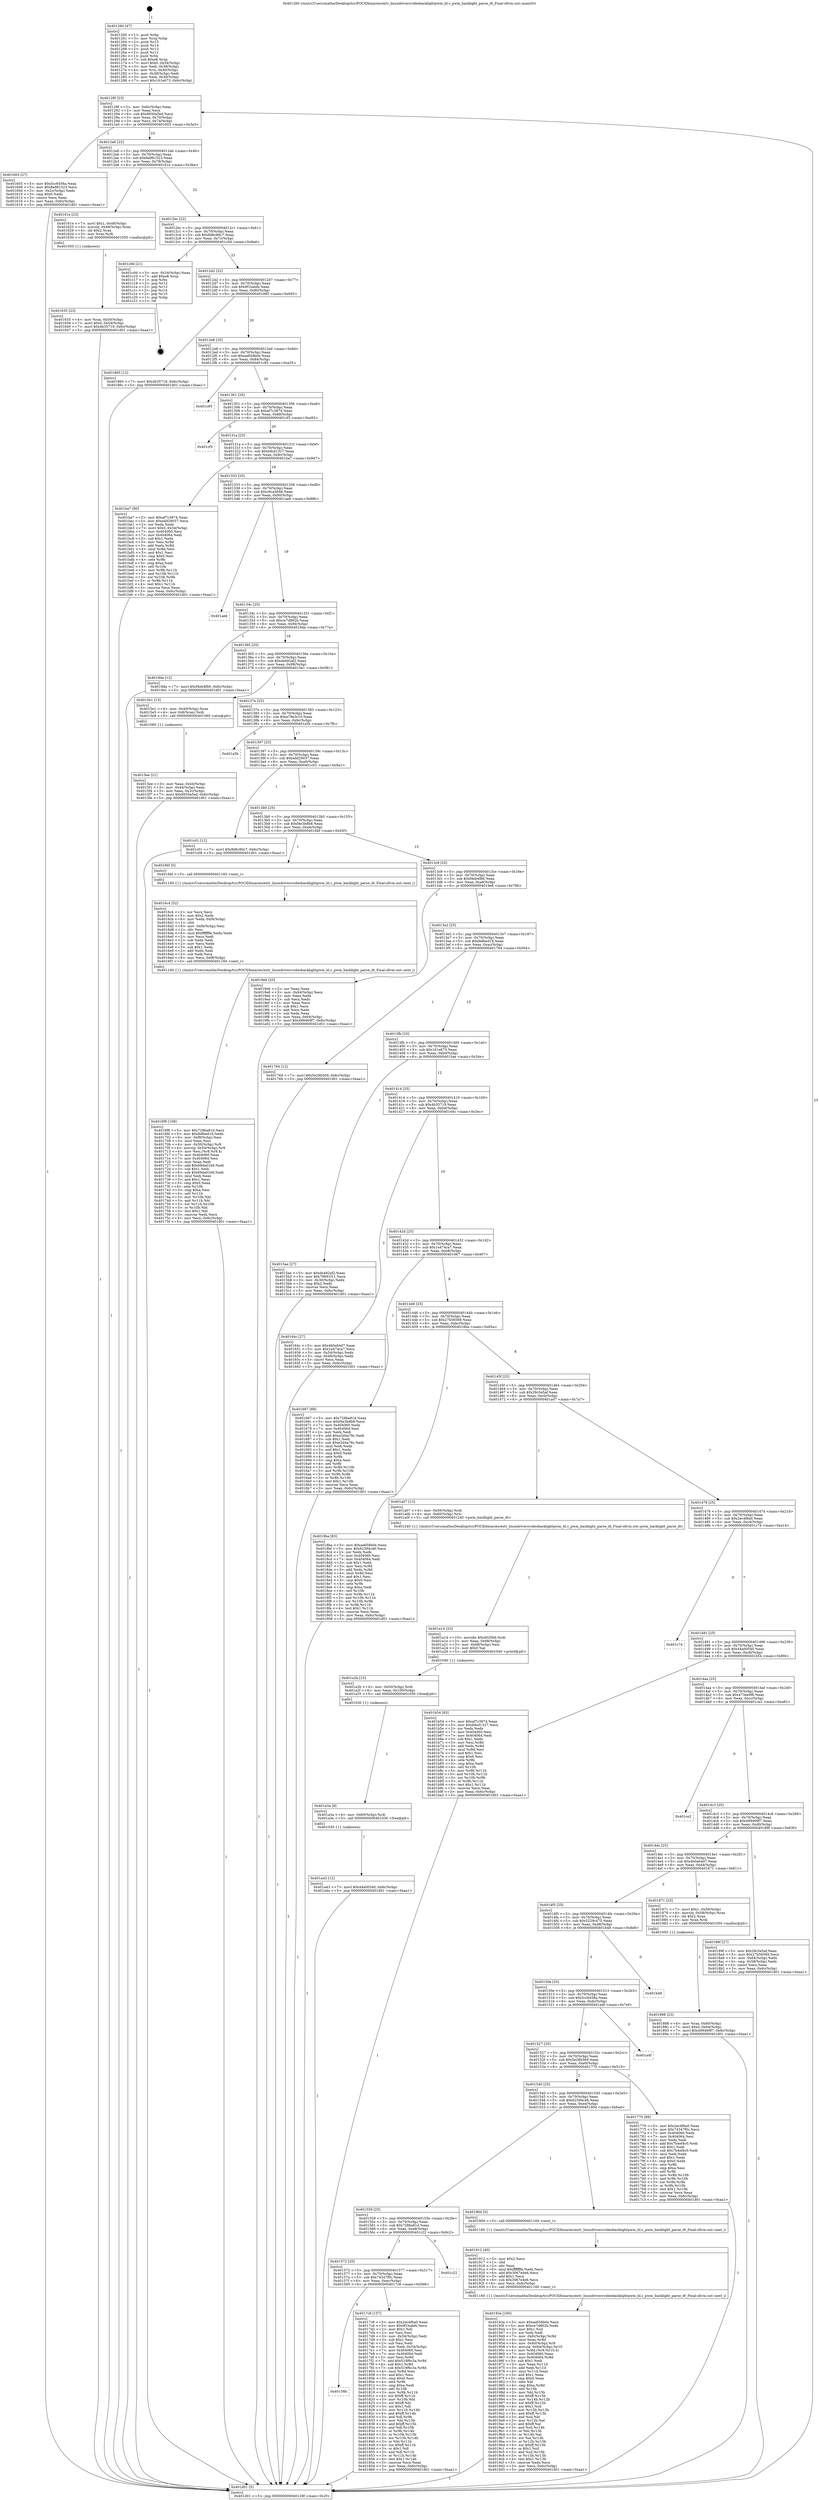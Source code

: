 digraph "0x401260" {
  label = "0x401260 (/mnt/c/Users/mathe/Desktop/tcc/POCII/binaries/extr_linuxdriversvideobacklightpwm_bl.c_pwm_backlight_parse_dt_Final-ollvm.out::main(0))"
  labelloc = "t"
  node[shape=record]

  Entry [label="",width=0.3,height=0.3,shape=circle,fillcolor=black,style=filled]
  "0x40128f" [label="{
     0x40128f [23]\l
     | [instrs]\l
     &nbsp;&nbsp;0x40128f \<+3\>: mov -0x6c(%rbp),%eax\l
     &nbsp;&nbsp;0x401292 \<+2\>: mov %eax,%ecx\l
     &nbsp;&nbsp;0x401294 \<+6\>: sub $0x8930a5ed,%ecx\l
     &nbsp;&nbsp;0x40129a \<+3\>: mov %eax,-0x70(%rbp)\l
     &nbsp;&nbsp;0x40129d \<+3\>: mov %ecx,-0x74(%rbp)\l
     &nbsp;&nbsp;0x4012a0 \<+6\>: je 0000000000401603 \<main+0x3a3\>\l
  }"]
  "0x401603" [label="{
     0x401603 [27]\l
     | [instrs]\l
     &nbsp;&nbsp;0x401603 \<+5\>: mov $0x5cc6456a,%eax\l
     &nbsp;&nbsp;0x401608 \<+5\>: mov $0x8a981523,%ecx\l
     &nbsp;&nbsp;0x40160d \<+3\>: mov -0x2c(%rbp),%edx\l
     &nbsp;&nbsp;0x401610 \<+3\>: cmp $0x0,%edx\l
     &nbsp;&nbsp;0x401613 \<+3\>: cmove %ecx,%eax\l
     &nbsp;&nbsp;0x401616 \<+3\>: mov %eax,-0x6c(%rbp)\l
     &nbsp;&nbsp;0x401619 \<+5\>: jmp 0000000000401d01 \<main+0xaa1\>\l
  }"]
  "0x4012a6" [label="{
     0x4012a6 [22]\l
     | [instrs]\l
     &nbsp;&nbsp;0x4012a6 \<+5\>: jmp 00000000004012ab \<main+0x4b\>\l
     &nbsp;&nbsp;0x4012ab \<+3\>: mov -0x70(%rbp),%eax\l
     &nbsp;&nbsp;0x4012ae \<+5\>: sub $0x8a981523,%eax\l
     &nbsp;&nbsp;0x4012b3 \<+3\>: mov %eax,-0x78(%rbp)\l
     &nbsp;&nbsp;0x4012b6 \<+6\>: je 000000000040161e \<main+0x3be\>\l
  }"]
  Exit [label="",width=0.3,height=0.3,shape=circle,fillcolor=black,style=filled,peripheries=2]
  "0x40161e" [label="{
     0x40161e [23]\l
     | [instrs]\l
     &nbsp;&nbsp;0x40161e \<+7\>: movl $0x1,-0x48(%rbp)\l
     &nbsp;&nbsp;0x401625 \<+4\>: movslq -0x48(%rbp),%rax\l
     &nbsp;&nbsp;0x401629 \<+4\>: shl $0x2,%rax\l
     &nbsp;&nbsp;0x40162d \<+3\>: mov %rax,%rdi\l
     &nbsp;&nbsp;0x401630 \<+5\>: call 0000000000401050 \<malloc@plt\>\l
     | [calls]\l
     &nbsp;&nbsp;0x401050 \{1\} (unknown)\l
  }"]
  "0x4012bc" [label="{
     0x4012bc [22]\l
     | [instrs]\l
     &nbsp;&nbsp;0x4012bc \<+5\>: jmp 00000000004012c1 \<main+0x61\>\l
     &nbsp;&nbsp;0x4012c1 \<+3\>: mov -0x70(%rbp),%eax\l
     &nbsp;&nbsp;0x4012c4 \<+5\>: sub $0x8d6c80c7,%eax\l
     &nbsp;&nbsp;0x4012c9 \<+3\>: mov %eax,-0x7c(%rbp)\l
     &nbsp;&nbsp;0x4012cc \<+6\>: je 0000000000401c0d \<main+0x9ad\>\l
  }"]
  "0x401a43" [label="{
     0x401a43 [12]\l
     | [instrs]\l
     &nbsp;&nbsp;0x401a43 \<+7\>: movl $0x44a00540,-0x6c(%rbp)\l
     &nbsp;&nbsp;0x401a4a \<+5\>: jmp 0000000000401d01 \<main+0xaa1\>\l
  }"]
  "0x401c0d" [label="{
     0x401c0d [21]\l
     | [instrs]\l
     &nbsp;&nbsp;0x401c0d \<+3\>: mov -0x34(%rbp),%eax\l
     &nbsp;&nbsp;0x401c10 \<+7\>: add $0xe8,%rsp\l
     &nbsp;&nbsp;0x401c17 \<+1\>: pop %rbx\l
     &nbsp;&nbsp;0x401c18 \<+2\>: pop %r12\l
     &nbsp;&nbsp;0x401c1a \<+2\>: pop %r13\l
     &nbsp;&nbsp;0x401c1c \<+2\>: pop %r14\l
     &nbsp;&nbsp;0x401c1e \<+2\>: pop %r15\l
     &nbsp;&nbsp;0x401c20 \<+1\>: pop %rbp\l
     &nbsp;&nbsp;0x401c21 \<+1\>: ret\l
  }"]
  "0x4012d2" [label="{
     0x4012d2 [22]\l
     | [instrs]\l
     &nbsp;&nbsp;0x4012d2 \<+5\>: jmp 00000000004012d7 \<main+0x77\>\l
     &nbsp;&nbsp;0x4012d7 \<+3\>: mov -0x70(%rbp),%eax\l
     &nbsp;&nbsp;0x4012da \<+5\>: sub $0x9f1babfe,%eax\l
     &nbsp;&nbsp;0x4012df \<+3\>: mov %eax,-0x80(%rbp)\l
     &nbsp;&nbsp;0x4012e2 \<+6\>: je 0000000000401865 \<main+0x605\>\l
  }"]
  "0x401a3a" [label="{
     0x401a3a [9]\l
     | [instrs]\l
     &nbsp;&nbsp;0x401a3a \<+4\>: mov -0x60(%rbp),%rdi\l
     &nbsp;&nbsp;0x401a3e \<+5\>: call 0000000000401030 \<free@plt\>\l
     | [calls]\l
     &nbsp;&nbsp;0x401030 \{1\} (unknown)\l
  }"]
  "0x401865" [label="{
     0x401865 [12]\l
     | [instrs]\l
     &nbsp;&nbsp;0x401865 \<+7\>: movl $0x4b35719,-0x6c(%rbp)\l
     &nbsp;&nbsp;0x40186c \<+5\>: jmp 0000000000401d01 \<main+0xaa1\>\l
  }"]
  "0x4012e8" [label="{
     0x4012e8 [25]\l
     | [instrs]\l
     &nbsp;&nbsp;0x4012e8 \<+5\>: jmp 00000000004012ed \<main+0x8d\>\l
     &nbsp;&nbsp;0x4012ed \<+3\>: mov -0x70(%rbp),%eax\l
     &nbsp;&nbsp;0x4012f0 \<+5\>: sub $0xae658b0e,%eax\l
     &nbsp;&nbsp;0x4012f5 \<+6\>: mov %eax,-0x84(%rbp)\l
     &nbsp;&nbsp;0x4012fb \<+6\>: je 0000000000401c95 \<main+0xa35\>\l
  }"]
  "0x401a2b" [label="{
     0x401a2b [15]\l
     | [instrs]\l
     &nbsp;&nbsp;0x401a2b \<+4\>: mov -0x50(%rbp),%rdi\l
     &nbsp;&nbsp;0x401a2f \<+6\>: mov %eax,-0x100(%rbp)\l
     &nbsp;&nbsp;0x401a35 \<+5\>: call 0000000000401030 \<free@plt\>\l
     | [calls]\l
     &nbsp;&nbsp;0x401030 \{1\} (unknown)\l
  }"]
  "0x401c95" [label="{
     0x401c95\l
  }", style=dashed]
  "0x401301" [label="{
     0x401301 [25]\l
     | [instrs]\l
     &nbsp;&nbsp;0x401301 \<+5\>: jmp 0000000000401306 \<main+0xa6\>\l
     &nbsp;&nbsp;0x401306 \<+3\>: mov -0x70(%rbp),%eax\l
     &nbsp;&nbsp;0x401309 \<+5\>: sub $0xaf7c3874,%eax\l
     &nbsp;&nbsp;0x40130e \<+6\>: mov %eax,-0x88(%rbp)\l
     &nbsp;&nbsp;0x401314 \<+6\>: je 0000000000401cf3 \<main+0xa93\>\l
  }"]
  "0x401a14" [label="{
     0x401a14 [23]\l
     | [instrs]\l
     &nbsp;&nbsp;0x401a14 \<+10\>: movabs $0x4020b6,%rdi\l
     &nbsp;&nbsp;0x401a1e \<+3\>: mov %eax,-0x68(%rbp)\l
     &nbsp;&nbsp;0x401a21 \<+3\>: mov -0x68(%rbp),%esi\l
     &nbsp;&nbsp;0x401a24 \<+2\>: mov $0x0,%al\l
     &nbsp;&nbsp;0x401a26 \<+5\>: call 0000000000401040 \<printf@plt\>\l
     | [calls]\l
     &nbsp;&nbsp;0x401040 \{1\} (unknown)\l
  }"]
  "0x401cf3" [label="{
     0x401cf3\l
  }", style=dashed]
  "0x40131a" [label="{
     0x40131a [25]\l
     | [instrs]\l
     &nbsp;&nbsp;0x40131a \<+5\>: jmp 000000000040131f \<main+0xbf\>\l
     &nbsp;&nbsp;0x40131f \<+3\>: mov -0x70(%rbp),%eax\l
     &nbsp;&nbsp;0x401322 \<+5\>: sub $0xb9cd1327,%eax\l
     &nbsp;&nbsp;0x401327 \<+6\>: mov %eax,-0x8c(%rbp)\l
     &nbsp;&nbsp;0x40132d \<+6\>: je 0000000000401ba7 \<main+0x947\>\l
  }"]
  "0x40193a" [label="{
     0x40193a [160]\l
     | [instrs]\l
     &nbsp;&nbsp;0x40193a \<+5\>: mov $0xae658b0e,%ecx\l
     &nbsp;&nbsp;0x40193f \<+5\>: mov $0xce7d862b,%edx\l
     &nbsp;&nbsp;0x401944 \<+3\>: mov $0x1,%sil\l
     &nbsp;&nbsp;0x401947 \<+2\>: xor %edi,%edi\l
     &nbsp;&nbsp;0x401949 \<+7\>: mov -0xfc(%rbp),%r8d\l
     &nbsp;&nbsp;0x401950 \<+4\>: imul %eax,%r8d\l
     &nbsp;&nbsp;0x401954 \<+4\>: mov -0x60(%rbp),%r9\l
     &nbsp;&nbsp;0x401958 \<+4\>: movslq -0x64(%rbp),%r10\l
     &nbsp;&nbsp;0x40195c \<+4\>: mov %r8d,(%r9,%r10,4)\l
     &nbsp;&nbsp;0x401960 \<+7\>: mov 0x404060,%eax\l
     &nbsp;&nbsp;0x401967 \<+8\>: mov 0x404064,%r8d\l
     &nbsp;&nbsp;0x40196f \<+3\>: sub $0x1,%edi\l
     &nbsp;&nbsp;0x401972 \<+3\>: mov %eax,%r11d\l
     &nbsp;&nbsp;0x401975 \<+3\>: add %edi,%r11d\l
     &nbsp;&nbsp;0x401978 \<+4\>: imul %r11d,%eax\l
     &nbsp;&nbsp;0x40197c \<+3\>: and $0x1,%eax\l
     &nbsp;&nbsp;0x40197f \<+3\>: cmp $0x0,%eax\l
     &nbsp;&nbsp;0x401982 \<+3\>: sete %bl\l
     &nbsp;&nbsp;0x401985 \<+4\>: cmp $0xa,%r8d\l
     &nbsp;&nbsp;0x401989 \<+4\>: setl %r14b\l
     &nbsp;&nbsp;0x40198d \<+3\>: mov %bl,%r15b\l
     &nbsp;&nbsp;0x401990 \<+4\>: xor $0xff,%r15b\l
     &nbsp;&nbsp;0x401994 \<+3\>: mov %r14b,%r12b\l
     &nbsp;&nbsp;0x401997 \<+4\>: xor $0xff,%r12b\l
     &nbsp;&nbsp;0x40199b \<+4\>: xor $0x1,%sil\l
     &nbsp;&nbsp;0x40199f \<+3\>: mov %r15b,%r13b\l
     &nbsp;&nbsp;0x4019a2 \<+4\>: and $0xff,%r13b\l
     &nbsp;&nbsp;0x4019a6 \<+3\>: and %sil,%bl\l
     &nbsp;&nbsp;0x4019a9 \<+3\>: mov %r12b,%al\l
     &nbsp;&nbsp;0x4019ac \<+2\>: and $0xff,%al\l
     &nbsp;&nbsp;0x4019ae \<+3\>: and %sil,%r14b\l
     &nbsp;&nbsp;0x4019b1 \<+3\>: or %bl,%r13b\l
     &nbsp;&nbsp;0x4019b4 \<+3\>: or %r14b,%al\l
     &nbsp;&nbsp;0x4019b7 \<+3\>: xor %al,%r13b\l
     &nbsp;&nbsp;0x4019ba \<+3\>: or %r12b,%r15b\l
     &nbsp;&nbsp;0x4019bd \<+4\>: xor $0xff,%r15b\l
     &nbsp;&nbsp;0x4019c1 \<+4\>: or $0x1,%sil\l
     &nbsp;&nbsp;0x4019c5 \<+3\>: and %sil,%r15b\l
     &nbsp;&nbsp;0x4019c8 \<+3\>: or %r15b,%r13b\l
     &nbsp;&nbsp;0x4019cb \<+4\>: test $0x1,%r13b\l
     &nbsp;&nbsp;0x4019cf \<+3\>: cmovne %edx,%ecx\l
     &nbsp;&nbsp;0x4019d2 \<+3\>: mov %ecx,-0x6c(%rbp)\l
     &nbsp;&nbsp;0x4019d5 \<+5\>: jmp 0000000000401d01 \<main+0xaa1\>\l
  }"]
  "0x401ba7" [label="{
     0x401ba7 [90]\l
     | [instrs]\l
     &nbsp;&nbsp;0x401ba7 \<+5\>: mov $0xaf7c3874,%eax\l
     &nbsp;&nbsp;0x401bac \<+5\>: mov $0xedd29037,%ecx\l
     &nbsp;&nbsp;0x401bb1 \<+2\>: xor %edx,%edx\l
     &nbsp;&nbsp;0x401bb3 \<+7\>: movl $0x0,-0x34(%rbp)\l
     &nbsp;&nbsp;0x401bba \<+7\>: mov 0x404060,%esi\l
     &nbsp;&nbsp;0x401bc1 \<+7\>: mov 0x404064,%edi\l
     &nbsp;&nbsp;0x401bc8 \<+3\>: sub $0x1,%edx\l
     &nbsp;&nbsp;0x401bcb \<+3\>: mov %esi,%r8d\l
     &nbsp;&nbsp;0x401bce \<+3\>: add %edx,%r8d\l
     &nbsp;&nbsp;0x401bd1 \<+4\>: imul %r8d,%esi\l
     &nbsp;&nbsp;0x401bd5 \<+3\>: and $0x1,%esi\l
     &nbsp;&nbsp;0x401bd8 \<+3\>: cmp $0x0,%esi\l
     &nbsp;&nbsp;0x401bdb \<+4\>: sete %r9b\l
     &nbsp;&nbsp;0x401bdf \<+3\>: cmp $0xa,%edi\l
     &nbsp;&nbsp;0x401be2 \<+4\>: setl %r10b\l
     &nbsp;&nbsp;0x401be6 \<+3\>: mov %r9b,%r11b\l
     &nbsp;&nbsp;0x401be9 \<+3\>: and %r10b,%r11b\l
     &nbsp;&nbsp;0x401bec \<+3\>: xor %r10b,%r9b\l
     &nbsp;&nbsp;0x401bef \<+3\>: or %r9b,%r11b\l
     &nbsp;&nbsp;0x401bf2 \<+4\>: test $0x1,%r11b\l
     &nbsp;&nbsp;0x401bf6 \<+3\>: cmovne %ecx,%eax\l
     &nbsp;&nbsp;0x401bf9 \<+3\>: mov %eax,-0x6c(%rbp)\l
     &nbsp;&nbsp;0x401bfc \<+5\>: jmp 0000000000401d01 \<main+0xaa1\>\l
  }"]
  "0x401333" [label="{
     0x401333 [25]\l
     | [instrs]\l
     &nbsp;&nbsp;0x401333 \<+5\>: jmp 0000000000401338 \<main+0xd8\>\l
     &nbsp;&nbsp;0x401338 \<+3\>: mov -0x70(%rbp),%eax\l
     &nbsp;&nbsp;0x40133b \<+5\>: sub $0xc6ca5646,%eax\l
     &nbsp;&nbsp;0x401340 \<+6\>: mov %eax,-0x90(%rbp)\l
     &nbsp;&nbsp;0x401346 \<+6\>: je 0000000000401aeb \<main+0x88b\>\l
  }"]
  "0x401912" [label="{
     0x401912 [40]\l
     | [instrs]\l
     &nbsp;&nbsp;0x401912 \<+5\>: mov $0x2,%ecx\l
     &nbsp;&nbsp;0x401917 \<+1\>: cltd\l
     &nbsp;&nbsp;0x401918 \<+2\>: idiv %ecx\l
     &nbsp;&nbsp;0x40191a \<+6\>: imul $0xfffffffe,%edx,%ecx\l
     &nbsp;&nbsp;0x401920 \<+6\>: add $0x3067e4e6,%ecx\l
     &nbsp;&nbsp;0x401926 \<+3\>: add $0x1,%ecx\l
     &nbsp;&nbsp;0x401929 \<+6\>: sub $0x3067e4e6,%ecx\l
     &nbsp;&nbsp;0x40192f \<+6\>: mov %ecx,-0xfc(%rbp)\l
     &nbsp;&nbsp;0x401935 \<+5\>: call 0000000000401160 \<next_i\>\l
     | [calls]\l
     &nbsp;&nbsp;0x401160 \{1\} (/mnt/c/Users/mathe/Desktop/tcc/POCII/binaries/extr_linuxdriversvideobacklightpwm_bl.c_pwm_backlight_parse_dt_Final-ollvm.out::next_i)\l
  }"]
  "0x401aeb" [label="{
     0x401aeb\l
  }", style=dashed]
  "0x40134c" [label="{
     0x40134c [25]\l
     | [instrs]\l
     &nbsp;&nbsp;0x40134c \<+5\>: jmp 0000000000401351 \<main+0xf1\>\l
     &nbsp;&nbsp;0x401351 \<+3\>: mov -0x70(%rbp),%eax\l
     &nbsp;&nbsp;0x401354 \<+5\>: sub $0xce7d862b,%eax\l
     &nbsp;&nbsp;0x401359 \<+6\>: mov %eax,-0x94(%rbp)\l
     &nbsp;&nbsp;0x40135f \<+6\>: je 00000000004019da \<main+0x77a\>\l
  }"]
  "0x401888" [label="{
     0x401888 [23]\l
     | [instrs]\l
     &nbsp;&nbsp;0x401888 \<+4\>: mov %rax,-0x60(%rbp)\l
     &nbsp;&nbsp;0x40188c \<+7\>: movl $0x0,-0x64(%rbp)\l
     &nbsp;&nbsp;0x401893 \<+7\>: movl $0x499469f7,-0x6c(%rbp)\l
     &nbsp;&nbsp;0x40189a \<+5\>: jmp 0000000000401d01 \<main+0xaa1\>\l
  }"]
  "0x4019da" [label="{
     0x4019da [12]\l
     | [instrs]\l
     &nbsp;&nbsp;0x4019da \<+7\>: movl $0xf4eb4fb6,-0x6c(%rbp)\l
     &nbsp;&nbsp;0x4019e1 \<+5\>: jmp 0000000000401d01 \<main+0xaa1\>\l
  }"]
  "0x401365" [label="{
     0x401365 [25]\l
     | [instrs]\l
     &nbsp;&nbsp;0x401365 \<+5\>: jmp 000000000040136a \<main+0x10a\>\l
     &nbsp;&nbsp;0x40136a \<+3\>: mov -0x70(%rbp),%eax\l
     &nbsp;&nbsp;0x40136d \<+5\>: sub $0xde492af2,%eax\l
     &nbsp;&nbsp;0x401372 \<+6\>: mov %eax,-0x98(%rbp)\l
     &nbsp;&nbsp;0x401378 \<+6\>: je 00000000004015e1 \<main+0x381\>\l
  }"]
  "0x40158b" [label="{
     0x40158b\l
  }", style=dashed]
  "0x4015e1" [label="{
     0x4015e1 [13]\l
     | [instrs]\l
     &nbsp;&nbsp;0x4015e1 \<+4\>: mov -0x40(%rbp),%rax\l
     &nbsp;&nbsp;0x4015e5 \<+4\>: mov 0x8(%rax),%rdi\l
     &nbsp;&nbsp;0x4015e9 \<+5\>: call 0000000000401060 \<atoi@plt\>\l
     | [calls]\l
     &nbsp;&nbsp;0x401060 \{1\} (unknown)\l
  }"]
  "0x40137e" [label="{
     0x40137e [25]\l
     | [instrs]\l
     &nbsp;&nbsp;0x40137e \<+5\>: jmp 0000000000401383 \<main+0x123\>\l
     &nbsp;&nbsp;0x401383 \<+3\>: mov -0x70(%rbp),%eax\l
     &nbsp;&nbsp;0x401386 \<+5\>: sub $0xe79e3c10,%eax\l
     &nbsp;&nbsp;0x40138b \<+6\>: mov %eax,-0x9c(%rbp)\l
     &nbsp;&nbsp;0x401391 \<+6\>: je 0000000000401a5b \<main+0x7fb\>\l
  }"]
  "0x4017c8" [label="{
     0x4017c8 [157]\l
     | [instrs]\l
     &nbsp;&nbsp;0x4017c8 \<+5\>: mov $0x2ec4f6a0,%eax\l
     &nbsp;&nbsp;0x4017cd \<+5\>: mov $0x9f1babfe,%ecx\l
     &nbsp;&nbsp;0x4017d2 \<+2\>: mov $0x1,%dl\l
     &nbsp;&nbsp;0x4017d4 \<+2\>: xor %esi,%esi\l
     &nbsp;&nbsp;0x4017d6 \<+3\>: mov -0x54(%rbp),%edi\l
     &nbsp;&nbsp;0x4017d9 \<+3\>: sub $0x1,%esi\l
     &nbsp;&nbsp;0x4017dc \<+2\>: sub %esi,%edi\l
     &nbsp;&nbsp;0x4017de \<+3\>: mov %edi,-0x54(%rbp)\l
     &nbsp;&nbsp;0x4017e1 \<+7\>: mov 0x404060,%esi\l
     &nbsp;&nbsp;0x4017e8 \<+7\>: mov 0x404064,%edi\l
     &nbsp;&nbsp;0x4017ef \<+3\>: mov %esi,%r8d\l
     &nbsp;&nbsp;0x4017f2 \<+7\>: add $0x518f6c3a,%r8d\l
     &nbsp;&nbsp;0x4017f9 \<+4\>: sub $0x1,%r8d\l
     &nbsp;&nbsp;0x4017fd \<+7\>: sub $0x518f6c3a,%r8d\l
     &nbsp;&nbsp;0x401804 \<+4\>: imul %r8d,%esi\l
     &nbsp;&nbsp;0x401808 \<+3\>: and $0x1,%esi\l
     &nbsp;&nbsp;0x40180b \<+3\>: cmp $0x0,%esi\l
     &nbsp;&nbsp;0x40180e \<+4\>: sete %r9b\l
     &nbsp;&nbsp;0x401812 \<+3\>: cmp $0xa,%edi\l
     &nbsp;&nbsp;0x401815 \<+4\>: setl %r10b\l
     &nbsp;&nbsp;0x401819 \<+3\>: mov %r9b,%r11b\l
     &nbsp;&nbsp;0x40181c \<+4\>: xor $0xff,%r11b\l
     &nbsp;&nbsp;0x401820 \<+3\>: mov %r10b,%bl\l
     &nbsp;&nbsp;0x401823 \<+3\>: xor $0xff,%bl\l
     &nbsp;&nbsp;0x401826 \<+3\>: xor $0x1,%dl\l
     &nbsp;&nbsp;0x401829 \<+3\>: mov %r11b,%r14b\l
     &nbsp;&nbsp;0x40182c \<+4\>: and $0xff,%r14b\l
     &nbsp;&nbsp;0x401830 \<+3\>: and %dl,%r9b\l
     &nbsp;&nbsp;0x401833 \<+3\>: mov %bl,%r15b\l
     &nbsp;&nbsp;0x401836 \<+4\>: and $0xff,%r15b\l
     &nbsp;&nbsp;0x40183a \<+3\>: and %dl,%r10b\l
     &nbsp;&nbsp;0x40183d \<+3\>: or %r9b,%r14b\l
     &nbsp;&nbsp;0x401840 \<+3\>: or %r10b,%r15b\l
     &nbsp;&nbsp;0x401843 \<+3\>: xor %r15b,%r14b\l
     &nbsp;&nbsp;0x401846 \<+3\>: or %bl,%r11b\l
     &nbsp;&nbsp;0x401849 \<+4\>: xor $0xff,%r11b\l
     &nbsp;&nbsp;0x40184d \<+3\>: or $0x1,%dl\l
     &nbsp;&nbsp;0x401850 \<+3\>: and %dl,%r11b\l
     &nbsp;&nbsp;0x401853 \<+3\>: or %r11b,%r14b\l
     &nbsp;&nbsp;0x401856 \<+4\>: test $0x1,%r14b\l
     &nbsp;&nbsp;0x40185a \<+3\>: cmovne %ecx,%eax\l
     &nbsp;&nbsp;0x40185d \<+3\>: mov %eax,-0x6c(%rbp)\l
     &nbsp;&nbsp;0x401860 \<+5\>: jmp 0000000000401d01 \<main+0xaa1\>\l
  }"]
  "0x401a5b" [label="{
     0x401a5b\l
  }", style=dashed]
  "0x401397" [label="{
     0x401397 [25]\l
     | [instrs]\l
     &nbsp;&nbsp;0x401397 \<+5\>: jmp 000000000040139c \<main+0x13c\>\l
     &nbsp;&nbsp;0x40139c \<+3\>: mov -0x70(%rbp),%eax\l
     &nbsp;&nbsp;0x40139f \<+5\>: sub $0xedd29037,%eax\l
     &nbsp;&nbsp;0x4013a4 \<+6\>: mov %eax,-0xa0(%rbp)\l
     &nbsp;&nbsp;0x4013aa \<+6\>: je 0000000000401c01 \<main+0x9a1\>\l
  }"]
  "0x401572" [label="{
     0x401572 [25]\l
     | [instrs]\l
     &nbsp;&nbsp;0x401572 \<+5\>: jmp 0000000000401577 \<main+0x317\>\l
     &nbsp;&nbsp;0x401577 \<+3\>: mov -0x70(%rbp),%eax\l
     &nbsp;&nbsp;0x40157a \<+5\>: sub $0x74347f0c,%eax\l
     &nbsp;&nbsp;0x40157f \<+6\>: mov %eax,-0xec(%rbp)\l
     &nbsp;&nbsp;0x401585 \<+6\>: je 00000000004017c8 \<main+0x568\>\l
  }"]
  "0x401c01" [label="{
     0x401c01 [12]\l
     | [instrs]\l
     &nbsp;&nbsp;0x401c01 \<+7\>: movl $0x8d6c80c7,-0x6c(%rbp)\l
     &nbsp;&nbsp;0x401c08 \<+5\>: jmp 0000000000401d01 \<main+0xaa1\>\l
  }"]
  "0x4013b0" [label="{
     0x4013b0 [25]\l
     | [instrs]\l
     &nbsp;&nbsp;0x4013b0 \<+5\>: jmp 00000000004013b5 \<main+0x155\>\l
     &nbsp;&nbsp;0x4013b5 \<+3\>: mov -0x70(%rbp),%eax\l
     &nbsp;&nbsp;0x4013b8 \<+5\>: sub $0xf4e3b8b8,%eax\l
     &nbsp;&nbsp;0x4013bd \<+6\>: mov %eax,-0xa4(%rbp)\l
     &nbsp;&nbsp;0x4013c3 \<+6\>: je 00000000004016bf \<main+0x45f\>\l
  }"]
  "0x401c22" [label="{
     0x401c22\l
  }", style=dashed]
  "0x4016bf" [label="{
     0x4016bf [5]\l
     | [instrs]\l
     &nbsp;&nbsp;0x4016bf \<+5\>: call 0000000000401160 \<next_i\>\l
     | [calls]\l
     &nbsp;&nbsp;0x401160 \{1\} (/mnt/c/Users/mathe/Desktop/tcc/POCII/binaries/extr_linuxdriversvideobacklightpwm_bl.c_pwm_backlight_parse_dt_Final-ollvm.out::next_i)\l
  }"]
  "0x4013c9" [label="{
     0x4013c9 [25]\l
     | [instrs]\l
     &nbsp;&nbsp;0x4013c9 \<+5\>: jmp 00000000004013ce \<main+0x16e\>\l
     &nbsp;&nbsp;0x4013ce \<+3\>: mov -0x70(%rbp),%eax\l
     &nbsp;&nbsp;0x4013d1 \<+5\>: sub $0xf4eb4fb6,%eax\l
     &nbsp;&nbsp;0x4013d6 \<+6\>: mov %eax,-0xa8(%rbp)\l
     &nbsp;&nbsp;0x4013dc \<+6\>: je 00000000004019e6 \<main+0x786\>\l
  }"]
  "0x401559" [label="{
     0x401559 [25]\l
     | [instrs]\l
     &nbsp;&nbsp;0x401559 \<+5\>: jmp 000000000040155e \<main+0x2fe\>\l
     &nbsp;&nbsp;0x40155e \<+3\>: mov -0x70(%rbp),%eax\l
     &nbsp;&nbsp;0x401561 \<+5\>: sub $0x7286a81d,%eax\l
     &nbsp;&nbsp;0x401566 \<+6\>: mov %eax,-0xe8(%rbp)\l
     &nbsp;&nbsp;0x40156c \<+6\>: je 0000000000401c22 \<main+0x9c2\>\l
  }"]
  "0x4019e6" [label="{
     0x4019e6 [33]\l
     | [instrs]\l
     &nbsp;&nbsp;0x4019e6 \<+2\>: xor %eax,%eax\l
     &nbsp;&nbsp;0x4019e8 \<+3\>: mov -0x64(%rbp),%ecx\l
     &nbsp;&nbsp;0x4019eb \<+2\>: mov %eax,%edx\l
     &nbsp;&nbsp;0x4019ed \<+2\>: sub %ecx,%edx\l
     &nbsp;&nbsp;0x4019ef \<+2\>: mov %eax,%ecx\l
     &nbsp;&nbsp;0x4019f1 \<+3\>: sub $0x1,%ecx\l
     &nbsp;&nbsp;0x4019f4 \<+2\>: add %ecx,%edx\l
     &nbsp;&nbsp;0x4019f6 \<+2\>: sub %edx,%eax\l
     &nbsp;&nbsp;0x4019f8 \<+3\>: mov %eax,-0x64(%rbp)\l
     &nbsp;&nbsp;0x4019fb \<+7\>: movl $0x499469f7,-0x6c(%rbp)\l
     &nbsp;&nbsp;0x401a02 \<+5\>: jmp 0000000000401d01 \<main+0xaa1\>\l
  }"]
  "0x4013e2" [label="{
     0x4013e2 [25]\l
     | [instrs]\l
     &nbsp;&nbsp;0x4013e2 \<+5\>: jmp 00000000004013e7 \<main+0x187\>\l
     &nbsp;&nbsp;0x4013e7 \<+3\>: mov -0x70(%rbp),%eax\l
     &nbsp;&nbsp;0x4013ea \<+5\>: sub $0xfe8bed18,%eax\l
     &nbsp;&nbsp;0x4013ef \<+6\>: mov %eax,-0xac(%rbp)\l
     &nbsp;&nbsp;0x4013f5 \<+6\>: je 0000000000401764 \<main+0x504\>\l
  }"]
  "0x40190d" [label="{
     0x40190d [5]\l
     | [instrs]\l
     &nbsp;&nbsp;0x40190d \<+5\>: call 0000000000401160 \<next_i\>\l
     | [calls]\l
     &nbsp;&nbsp;0x401160 \{1\} (/mnt/c/Users/mathe/Desktop/tcc/POCII/binaries/extr_linuxdriversvideobacklightpwm_bl.c_pwm_backlight_parse_dt_Final-ollvm.out::next_i)\l
  }"]
  "0x401764" [label="{
     0x401764 [12]\l
     | [instrs]\l
     &nbsp;&nbsp;0x401764 \<+7\>: movl $0x5e28b569,-0x6c(%rbp)\l
     &nbsp;&nbsp;0x40176b \<+5\>: jmp 0000000000401d01 \<main+0xaa1\>\l
  }"]
  "0x4013fb" [label="{
     0x4013fb [25]\l
     | [instrs]\l
     &nbsp;&nbsp;0x4013fb \<+5\>: jmp 0000000000401400 \<main+0x1a0\>\l
     &nbsp;&nbsp;0x401400 \<+3\>: mov -0x70(%rbp),%eax\l
     &nbsp;&nbsp;0x401403 \<+5\>: sub $0x161e673,%eax\l
     &nbsp;&nbsp;0x401408 \<+6\>: mov %eax,-0xb0(%rbp)\l
     &nbsp;&nbsp;0x40140e \<+6\>: je 00000000004015ae \<main+0x34e\>\l
  }"]
  "0x401540" [label="{
     0x401540 [25]\l
     | [instrs]\l
     &nbsp;&nbsp;0x401540 \<+5\>: jmp 0000000000401545 \<main+0x2e5\>\l
     &nbsp;&nbsp;0x401545 \<+3\>: mov -0x70(%rbp),%eax\l
     &nbsp;&nbsp;0x401548 \<+5\>: sub $0x62394c46,%eax\l
     &nbsp;&nbsp;0x40154d \<+6\>: mov %eax,-0xe4(%rbp)\l
     &nbsp;&nbsp;0x401553 \<+6\>: je 000000000040190d \<main+0x6ad\>\l
  }"]
  "0x4015ae" [label="{
     0x4015ae [27]\l
     | [instrs]\l
     &nbsp;&nbsp;0x4015ae \<+5\>: mov $0xde492af2,%eax\l
     &nbsp;&nbsp;0x4015b3 \<+5\>: mov $0x79691f11,%ecx\l
     &nbsp;&nbsp;0x4015b8 \<+3\>: mov -0x30(%rbp),%edx\l
     &nbsp;&nbsp;0x4015bb \<+3\>: cmp $0x2,%edx\l
     &nbsp;&nbsp;0x4015be \<+3\>: cmovne %ecx,%eax\l
     &nbsp;&nbsp;0x4015c1 \<+3\>: mov %eax,-0x6c(%rbp)\l
     &nbsp;&nbsp;0x4015c4 \<+5\>: jmp 0000000000401d01 \<main+0xaa1\>\l
  }"]
  "0x401414" [label="{
     0x401414 [25]\l
     | [instrs]\l
     &nbsp;&nbsp;0x401414 \<+5\>: jmp 0000000000401419 \<main+0x1b9\>\l
     &nbsp;&nbsp;0x401419 \<+3\>: mov -0x70(%rbp),%eax\l
     &nbsp;&nbsp;0x40141c \<+5\>: sub $0x4b35719,%eax\l
     &nbsp;&nbsp;0x401421 \<+6\>: mov %eax,-0xb4(%rbp)\l
     &nbsp;&nbsp;0x401427 \<+6\>: je 000000000040164c \<main+0x3ec\>\l
  }"]
  "0x401d01" [label="{
     0x401d01 [5]\l
     | [instrs]\l
     &nbsp;&nbsp;0x401d01 \<+5\>: jmp 000000000040128f \<main+0x2f\>\l
  }"]
  "0x401260" [label="{
     0x401260 [47]\l
     | [instrs]\l
     &nbsp;&nbsp;0x401260 \<+1\>: push %rbp\l
     &nbsp;&nbsp;0x401261 \<+3\>: mov %rsp,%rbp\l
     &nbsp;&nbsp;0x401264 \<+2\>: push %r15\l
     &nbsp;&nbsp;0x401266 \<+2\>: push %r14\l
     &nbsp;&nbsp;0x401268 \<+2\>: push %r13\l
     &nbsp;&nbsp;0x40126a \<+2\>: push %r12\l
     &nbsp;&nbsp;0x40126c \<+1\>: push %rbx\l
     &nbsp;&nbsp;0x40126d \<+7\>: sub $0xe8,%rsp\l
     &nbsp;&nbsp;0x401274 \<+7\>: movl $0x0,-0x34(%rbp)\l
     &nbsp;&nbsp;0x40127b \<+3\>: mov %edi,-0x38(%rbp)\l
     &nbsp;&nbsp;0x40127e \<+4\>: mov %rsi,-0x40(%rbp)\l
     &nbsp;&nbsp;0x401282 \<+3\>: mov -0x38(%rbp),%edi\l
     &nbsp;&nbsp;0x401285 \<+3\>: mov %edi,-0x30(%rbp)\l
     &nbsp;&nbsp;0x401288 \<+7\>: movl $0x161e673,-0x6c(%rbp)\l
  }"]
  "0x4015ee" [label="{
     0x4015ee [21]\l
     | [instrs]\l
     &nbsp;&nbsp;0x4015ee \<+3\>: mov %eax,-0x44(%rbp)\l
     &nbsp;&nbsp;0x4015f1 \<+3\>: mov -0x44(%rbp),%eax\l
     &nbsp;&nbsp;0x4015f4 \<+3\>: mov %eax,-0x2c(%rbp)\l
     &nbsp;&nbsp;0x4015f7 \<+7\>: movl $0x8930a5ed,-0x6c(%rbp)\l
     &nbsp;&nbsp;0x4015fe \<+5\>: jmp 0000000000401d01 \<main+0xaa1\>\l
  }"]
  "0x401635" [label="{
     0x401635 [23]\l
     | [instrs]\l
     &nbsp;&nbsp;0x401635 \<+4\>: mov %rax,-0x50(%rbp)\l
     &nbsp;&nbsp;0x401639 \<+7\>: movl $0x0,-0x54(%rbp)\l
     &nbsp;&nbsp;0x401640 \<+7\>: movl $0x4b35719,-0x6c(%rbp)\l
     &nbsp;&nbsp;0x401647 \<+5\>: jmp 0000000000401d01 \<main+0xaa1\>\l
  }"]
  "0x401770" [label="{
     0x401770 [88]\l
     | [instrs]\l
     &nbsp;&nbsp;0x401770 \<+5\>: mov $0x2ec4f6a0,%eax\l
     &nbsp;&nbsp;0x401775 \<+5\>: mov $0x74347f0c,%ecx\l
     &nbsp;&nbsp;0x40177a \<+7\>: mov 0x404060,%edx\l
     &nbsp;&nbsp;0x401781 \<+7\>: mov 0x404064,%esi\l
     &nbsp;&nbsp;0x401788 \<+2\>: mov %edx,%edi\l
     &nbsp;&nbsp;0x40178a \<+6\>: add $0x7b4ef4c0,%edi\l
     &nbsp;&nbsp;0x401790 \<+3\>: sub $0x1,%edi\l
     &nbsp;&nbsp;0x401793 \<+6\>: sub $0x7b4ef4c0,%edi\l
     &nbsp;&nbsp;0x401799 \<+3\>: imul %edi,%edx\l
     &nbsp;&nbsp;0x40179c \<+3\>: and $0x1,%edx\l
     &nbsp;&nbsp;0x40179f \<+3\>: cmp $0x0,%edx\l
     &nbsp;&nbsp;0x4017a2 \<+4\>: sete %r8b\l
     &nbsp;&nbsp;0x4017a6 \<+3\>: cmp $0xa,%esi\l
     &nbsp;&nbsp;0x4017a9 \<+4\>: setl %r9b\l
     &nbsp;&nbsp;0x4017ad \<+3\>: mov %r8b,%r10b\l
     &nbsp;&nbsp;0x4017b0 \<+3\>: and %r9b,%r10b\l
     &nbsp;&nbsp;0x4017b3 \<+3\>: xor %r9b,%r8b\l
     &nbsp;&nbsp;0x4017b6 \<+3\>: or %r8b,%r10b\l
     &nbsp;&nbsp;0x4017b9 \<+4\>: test $0x1,%r10b\l
     &nbsp;&nbsp;0x4017bd \<+3\>: cmovne %ecx,%eax\l
     &nbsp;&nbsp;0x4017c0 \<+3\>: mov %eax,-0x6c(%rbp)\l
     &nbsp;&nbsp;0x4017c3 \<+5\>: jmp 0000000000401d01 \<main+0xaa1\>\l
  }"]
  "0x40164c" [label="{
     0x40164c [27]\l
     | [instrs]\l
     &nbsp;&nbsp;0x40164c \<+5\>: mov $0x4b0a64d7,%eax\l
     &nbsp;&nbsp;0x401651 \<+5\>: mov $0x1e474ca7,%ecx\l
     &nbsp;&nbsp;0x401656 \<+3\>: mov -0x54(%rbp),%edx\l
     &nbsp;&nbsp;0x401659 \<+3\>: cmp -0x48(%rbp),%edx\l
     &nbsp;&nbsp;0x40165c \<+3\>: cmovl %ecx,%eax\l
     &nbsp;&nbsp;0x40165f \<+3\>: mov %eax,-0x6c(%rbp)\l
     &nbsp;&nbsp;0x401662 \<+5\>: jmp 0000000000401d01 \<main+0xaa1\>\l
  }"]
  "0x40142d" [label="{
     0x40142d [25]\l
     | [instrs]\l
     &nbsp;&nbsp;0x40142d \<+5\>: jmp 0000000000401432 \<main+0x1d2\>\l
     &nbsp;&nbsp;0x401432 \<+3\>: mov -0x70(%rbp),%eax\l
     &nbsp;&nbsp;0x401435 \<+5\>: sub $0x1e474ca7,%eax\l
     &nbsp;&nbsp;0x40143a \<+6\>: mov %eax,-0xb8(%rbp)\l
     &nbsp;&nbsp;0x401440 \<+6\>: je 0000000000401667 \<main+0x407\>\l
  }"]
  "0x401527" [label="{
     0x401527 [25]\l
     | [instrs]\l
     &nbsp;&nbsp;0x401527 \<+5\>: jmp 000000000040152c \<main+0x2cc\>\l
     &nbsp;&nbsp;0x40152c \<+3\>: mov -0x70(%rbp),%eax\l
     &nbsp;&nbsp;0x40152f \<+5\>: sub $0x5e28b569,%eax\l
     &nbsp;&nbsp;0x401534 \<+6\>: mov %eax,-0xe0(%rbp)\l
     &nbsp;&nbsp;0x40153a \<+6\>: je 0000000000401770 \<main+0x510\>\l
  }"]
  "0x401667" [label="{
     0x401667 [88]\l
     | [instrs]\l
     &nbsp;&nbsp;0x401667 \<+5\>: mov $0x7286a81d,%eax\l
     &nbsp;&nbsp;0x40166c \<+5\>: mov $0xf4e3b8b8,%ecx\l
     &nbsp;&nbsp;0x401671 \<+7\>: mov 0x404060,%edx\l
     &nbsp;&nbsp;0x401678 \<+7\>: mov 0x404064,%esi\l
     &nbsp;&nbsp;0x40167f \<+2\>: mov %edx,%edi\l
     &nbsp;&nbsp;0x401681 \<+6\>: add $0xe2d4a76c,%edi\l
     &nbsp;&nbsp;0x401687 \<+3\>: sub $0x1,%edi\l
     &nbsp;&nbsp;0x40168a \<+6\>: sub $0xe2d4a76c,%edi\l
     &nbsp;&nbsp;0x401690 \<+3\>: imul %edi,%edx\l
     &nbsp;&nbsp;0x401693 \<+3\>: and $0x1,%edx\l
     &nbsp;&nbsp;0x401696 \<+3\>: cmp $0x0,%edx\l
     &nbsp;&nbsp;0x401699 \<+4\>: sete %r8b\l
     &nbsp;&nbsp;0x40169d \<+3\>: cmp $0xa,%esi\l
     &nbsp;&nbsp;0x4016a0 \<+4\>: setl %r9b\l
     &nbsp;&nbsp;0x4016a4 \<+3\>: mov %r8b,%r10b\l
     &nbsp;&nbsp;0x4016a7 \<+3\>: and %r9b,%r10b\l
     &nbsp;&nbsp;0x4016aa \<+3\>: xor %r9b,%r8b\l
     &nbsp;&nbsp;0x4016ad \<+3\>: or %r8b,%r10b\l
     &nbsp;&nbsp;0x4016b0 \<+4\>: test $0x1,%r10b\l
     &nbsp;&nbsp;0x4016b4 \<+3\>: cmovne %ecx,%eax\l
     &nbsp;&nbsp;0x4016b7 \<+3\>: mov %eax,-0x6c(%rbp)\l
     &nbsp;&nbsp;0x4016ba \<+5\>: jmp 0000000000401d01 \<main+0xaa1\>\l
  }"]
  "0x401446" [label="{
     0x401446 [25]\l
     | [instrs]\l
     &nbsp;&nbsp;0x401446 \<+5\>: jmp 000000000040144b \<main+0x1eb\>\l
     &nbsp;&nbsp;0x40144b \<+3\>: mov -0x70(%rbp),%eax\l
     &nbsp;&nbsp;0x40144e \<+5\>: sub $0x27b56569,%eax\l
     &nbsp;&nbsp;0x401453 \<+6\>: mov %eax,-0xbc(%rbp)\l
     &nbsp;&nbsp;0x401459 \<+6\>: je 00000000004018ba \<main+0x65a\>\l
  }"]
  "0x4016c4" [label="{
     0x4016c4 [52]\l
     | [instrs]\l
     &nbsp;&nbsp;0x4016c4 \<+2\>: xor %ecx,%ecx\l
     &nbsp;&nbsp;0x4016c6 \<+5\>: mov $0x2,%edx\l
     &nbsp;&nbsp;0x4016cb \<+6\>: mov %edx,-0xf4(%rbp)\l
     &nbsp;&nbsp;0x4016d1 \<+1\>: cltd\l
     &nbsp;&nbsp;0x4016d2 \<+6\>: mov -0xf4(%rbp),%esi\l
     &nbsp;&nbsp;0x4016d8 \<+2\>: idiv %esi\l
     &nbsp;&nbsp;0x4016da \<+6\>: imul $0xfffffffe,%edx,%edx\l
     &nbsp;&nbsp;0x4016e0 \<+2\>: mov %ecx,%edi\l
     &nbsp;&nbsp;0x4016e2 \<+2\>: sub %edx,%edi\l
     &nbsp;&nbsp;0x4016e4 \<+2\>: mov %ecx,%edx\l
     &nbsp;&nbsp;0x4016e6 \<+3\>: sub $0x1,%edx\l
     &nbsp;&nbsp;0x4016e9 \<+2\>: add %edx,%edi\l
     &nbsp;&nbsp;0x4016eb \<+2\>: sub %edi,%ecx\l
     &nbsp;&nbsp;0x4016ed \<+6\>: mov %ecx,-0xf8(%rbp)\l
     &nbsp;&nbsp;0x4016f3 \<+5\>: call 0000000000401160 \<next_i\>\l
     | [calls]\l
     &nbsp;&nbsp;0x401160 \{1\} (/mnt/c/Users/mathe/Desktop/tcc/POCII/binaries/extr_linuxdriversvideobacklightpwm_bl.c_pwm_backlight_parse_dt_Final-ollvm.out::next_i)\l
  }"]
  "0x4016f8" [label="{
     0x4016f8 [108]\l
     | [instrs]\l
     &nbsp;&nbsp;0x4016f8 \<+5\>: mov $0x7286a81d,%ecx\l
     &nbsp;&nbsp;0x4016fd \<+5\>: mov $0xfe8bed18,%edx\l
     &nbsp;&nbsp;0x401702 \<+6\>: mov -0xf8(%rbp),%esi\l
     &nbsp;&nbsp;0x401708 \<+3\>: imul %eax,%esi\l
     &nbsp;&nbsp;0x40170b \<+4\>: mov -0x50(%rbp),%r8\l
     &nbsp;&nbsp;0x40170f \<+4\>: movslq -0x54(%rbp),%r9\l
     &nbsp;&nbsp;0x401713 \<+4\>: mov %esi,(%r8,%r9,4)\l
     &nbsp;&nbsp;0x401717 \<+7\>: mov 0x404060,%eax\l
     &nbsp;&nbsp;0x40171e \<+7\>: mov 0x404064,%esi\l
     &nbsp;&nbsp;0x401725 \<+2\>: mov %eax,%edi\l
     &nbsp;&nbsp;0x401727 \<+6\>: add $0x69da01b6,%edi\l
     &nbsp;&nbsp;0x40172d \<+3\>: sub $0x1,%edi\l
     &nbsp;&nbsp;0x401730 \<+6\>: sub $0x69da01b6,%edi\l
     &nbsp;&nbsp;0x401736 \<+3\>: imul %edi,%eax\l
     &nbsp;&nbsp;0x401739 \<+3\>: and $0x1,%eax\l
     &nbsp;&nbsp;0x40173c \<+3\>: cmp $0x0,%eax\l
     &nbsp;&nbsp;0x40173f \<+4\>: sete %r10b\l
     &nbsp;&nbsp;0x401743 \<+3\>: cmp $0xa,%esi\l
     &nbsp;&nbsp;0x401746 \<+4\>: setl %r11b\l
     &nbsp;&nbsp;0x40174a \<+3\>: mov %r10b,%bl\l
     &nbsp;&nbsp;0x40174d \<+3\>: and %r11b,%bl\l
     &nbsp;&nbsp;0x401750 \<+3\>: xor %r11b,%r10b\l
     &nbsp;&nbsp;0x401753 \<+3\>: or %r10b,%bl\l
     &nbsp;&nbsp;0x401756 \<+3\>: test $0x1,%bl\l
     &nbsp;&nbsp;0x401759 \<+3\>: cmovne %edx,%ecx\l
     &nbsp;&nbsp;0x40175c \<+3\>: mov %ecx,-0x6c(%rbp)\l
     &nbsp;&nbsp;0x40175f \<+5\>: jmp 0000000000401d01 \<main+0xaa1\>\l
  }"]
  "0x401a4f" [label="{
     0x401a4f\l
  }", style=dashed]
  "0x4018ba" [label="{
     0x4018ba [83]\l
     | [instrs]\l
     &nbsp;&nbsp;0x4018ba \<+5\>: mov $0xae658b0e,%eax\l
     &nbsp;&nbsp;0x4018bf \<+5\>: mov $0x62394c46,%ecx\l
     &nbsp;&nbsp;0x4018c4 \<+2\>: xor %edx,%edx\l
     &nbsp;&nbsp;0x4018c6 \<+7\>: mov 0x404060,%esi\l
     &nbsp;&nbsp;0x4018cd \<+7\>: mov 0x404064,%edi\l
     &nbsp;&nbsp;0x4018d4 \<+3\>: sub $0x1,%edx\l
     &nbsp;&nbsp;0x4018d7 \<+3\>: mov %esi,%r8d\l
     &nbsp;&nbsp;0x4018da \<+3\>: add %edx,%r8d\l
     &nbsp;&nbsp;0x4018dd \<+4\>: imul %r8d,%esi\l
     &nbsp;&nbsp;0x4018e1 \<+3\>: and $0x1,%esi\l
     &nbsp;&nbsp;0x4018e4 \<+3\>: cmp $0x0,%esi\l
     &nbsp;&nbsp;0x4018e7 \<+4\>: sete %r9b\l
     &nbsp;&nbsp;0x4018eb \<+3\>: cmp $0xa,%edi\l
     &nbsp;&nbsp;0x4018ee \<+4\>: setl %r10b\l
     &nbsp;&nbsp;0x4018f2 \<+3\>: mov %r9b,%r11b\l
     &nbsp;&nbsp;0x4018f5 \<+3\>: and %r10b,%r11b\l
     &nbsp;&nbsp;0x4018f8 \<+3\>: xor %r10b,%r9b\l
     &nbsp;&nbsp;0x4018fb \<+3\>: or %r9b,%r11b\l
     &nbsp;&nbsp;0x4018fe \<+4\>: test $0x1,%r11b\l
     &nbsp;&nbsp;0x401902 \<+3\>: cmovne %ecx,%eax\l
     &nbsp;&nbsp;0x401905 \<+3\>: mov %eax,-0x6c(%rbp)\l
     &nbsp;&nbsp;0x401908 \<+5\>: jmp 0000000000401d01 \<main+0xaa1\>\l
  }"]
  "0x40145f" [label="{
     0x40145f [25]\l
     | [instrs]\l
     &nbsp;&nbsp;0x40145f \<+5\>: jmp 0000000000401464 \<main+0x204\>\l
     &nbsp;&nbsp;0x401464 \<+3\>: mov -0x70(%rbp),%eax\l
     &nbsp;&nbsp;0x401467 \<+5\>: sub $0x28c5e5af,%eax\l
     &nbsp;&nbsp;0x40146c \<+6\>: mov %eax,-0xc0(%rbp)\l
     &nbsp;&nbsp;0x401472 \<+6\>: je 0000000000401a07 \<main+0x7a7\>\l
  }"]
  "0x40150e" [label="{
     0x40150e [25]\l
     | [instrs]\l
     &nbsp;&nbsp;0x40150e \<+5\>: jmp 0000000000401513 \<main+0x2b3\>\l
     &nbsp;&nbsp;0x401513 \<+3\>: mov -0x70(%rbp),%eax\l
     &nbsp;&nbsp;0x401516 \<+5\>: sub $0x5cc6456a,%eax\l
     &nbsp;&nbsp;0x40151b \<+6\>: mov %eax,-0xdc(%rbp)\l
     &nbsp;&nbsp;0x401521 \<+6\>: je 0000000000401a4f \<main+0x7ef\>\l
  }"]
  "0x401a07" [label="{
     0x401a07 [13]\l
     | [instrs]\l
     &nbsp;&nbsp;0x401a07 \<+4\>: mov -0x50(%rbp),%rdi\l
     &nbsp;&nbsp;0x401a0b \<+4\>: mov -0x60(%rbp),%rsi\l
     &nbsp;&nbsp;0x401a0f \<+5\>: call 0000000000401240 \<pwm_backlight_parse_dt\>\l
     | [calls]\l
     &nbsp;&nbsp;0x401240 \{1\} (/mnt/c/Users/mathe/Desktop/tcc/POCII/binaries/extr_linuxdriversvideobacklightpwm_bl.c_pwm_backlight_parse_dt_Final-ollvm.out::pwm_backlight_parse_dt)\l
  }"]
  "0x401478" [label="{
     0x401478 [25]\l
     | [instrs]\l
     &nbsp;&nbsp;0x401478 \<+5\>: jmp 000000000040147d \<main+0x21d\>\l
     &nbsp;&nbsp;0x40147d \<+3\>: mov -0x70(%rbp),%eax\l
     &nbsp;&nbsp;0x401480 \<+5\>: sub $0x2ec4f6a0,%eax\l
     &nbsp;&nbsp;0x401485 \<+6\>: mov %eax,-0xc4(%rbp)\l
     &nbsp;&nbsp;0x40148b \<+6\>: je 0000000000401c74 \<main+0xa14\>\l
  }"]
  "0x401b48" [label="{
     0x401b48\l
  }", style=dashed]
  "0x401c74" [label="{
     0x401c74\l
  }", style=dashed]
  "0x401491" [label="{
     0x401491 [25]\l
     | [instrs]\l
     &nbsp;&nbsp;0x401491 \<+5\>: jmp 0000000000401496 \<main+0x236\>\l
     &nbsp;&nbsp;0x401496 \<+3\>: mov -0x70(%rbp),%eax\l
     &nbsp;&nbsp;0x401499 \<+5\>: sub $0x44a00540,%eax\l
     &nbsp;&nbsp;0x40149e \<+6\>: mov %eax,-0xc8(%rbp)\l
     &nbsp;&nbsp;0x4014a4 \<+6\>: je 0000000000401b54 \<main+0x8f4\>\l
  }"]
  "0x4014f5" [label="{
     0x4014f5 [25]\l
     | [instrs]\l
     &nbsp;&nbsp;0x4014f5 \<+5\>: jmp 00000000004014fa \<main+0x29a\>\l
     &nbsp;&nbsp;0x4014fa \<+3\>: mov -0x70(%rbp),%eax\l
     &nbsp;&nbsp;0x4014fd \<+5\>: sub $0x5229c475,%eax\l
     &nbsp;&nbsp;0x401502 \<+6\>: mov %eax,-0xd8(%rbp)\l
     &nbsp;&nbsp;0x401508 \<+6\>: je 0000000000401b48 \<main+0x8e8\>\l
  }"]
  "0x401b54" [label="{
     0x401b54 [83]\l
     | [instrs]\l
     &nbsp;&nbsp;0x401b54 \<+5\>: mov $0xaf7c3874,%eax\l
     &nbsp;&nbsp;0x401b59 \<+5\>: mov $0xb9cd1327,%ecx\l
     &nbsp;&nbsp;0x401b5e \<+2\>: xor %edx,%edx\l
     &nbsp;&nbsp;0x401b60 \<+7\>: mov 0x404060,%esi\l
     &nbsp;&nbsp;0x401b67 \<+7\>: mov 0x404064,%edi\l
     &nbsp;&nbsp;0x401b6e \<+3\>: sub $0x1,%edx\l
     &nbsp;&nbsp;0x401b71 \<+3\>: mov %esi,%r8d\l
     &nbsp;&nbsp;0x401b74 \<+3\>: add %edx,%r8d\l
     &nbsp;&nbsp;0x401b77 \<+4\>: imul %r8d,%esi\l
     &nbsp;&nbsp;0x401b7b \<+3\>: and $0x1,%esi\l
     &nbsp;&nbsp;0x401b7e \<+3\>: cmp $0x0,%esi\l
     &nbsp;&nbsp;0x401b81 \<+4\>: sete %r9b\l
     &nbsp;&nbsp;0x401b85 \<+3\>: cmp $0xa,%edi\l
     &nbsp;&nbsp;0x401b88 \<+4\>: setl %r10b\l
     &nbsp;&nbsp;0x401b8c \<+3\>: mov %r9b,%r11b\l
     &nbsp;&nbsp;0x401b8f \<+3\>: and %r10b,%r11b\l
     &nbsp;&nbsp;0x401b92 \<+3\>: xor %r10b,%r9b\l
     &nbsp;&nbsp;0x401b95 \<+3\>: or %r9b,%r11b\l
     &nbsp;&nbsp;0x401b98 \<+4\>: test $0x1,%r11b\l
     &nbsp;&nbsp;0x401b9c \<+3\>: cmovne %ecx,%eax\l
     &nbsp;&nbsp;0x401b9f \<+3\>: mov %eax,-0x6c(%rbp)\l
     &nbsp;&nbsp;0x401ba2 \<+5\>: jmp 0000000000401d01 \<main+0xaa1\>\l
  }"]
  "0x4014aa" [label="{
     0x4014aa [25]\l
     | [instrs]\l
     &nbsp;&nbsp;0x4014aa \<+5\>: jmp 00000000004014af \<main+0x24f\>\l
     &nbsp;&nbsp;0x4014af \<+3\>: mov -0x70(%rbp),%eax\l
     &nbsp;&nbsp;0x4014b2 \<+5\>: sub $0x473ee0f6,%eax\l
     &nbsp;&nbsp;0x4014b7 \<+6\>: mov %eax,-0xcc(%rbp)\l
     &nbsp;&nbsp;0x4014bd \<+6\>: je 0000000000401ce2 \<main+0xa82\>\l
  }"]
  "0x401871" [label="{
     0x401871 [23]\l
     | [instrs]\l
     &nbsp;&nbsp;0x401871 \<+7\>: movl $0x1,-0x58(%rbp)\l
     &nbsp;&nbsp;0x401878 \<+4\>: movslq -0x58(%rbp),%rax\l
     &nbsp;&nbsp;0x40187c \<+4\>: shl $0x2,%rax\l
     &nbsp;&nbsp;0x401880 \<+3\>: mov %rax,%rdi\l
     &nbsp;&nbsp;0x401883 \<+5\>: call 0000000000401050 \<malloc@plt\>\l
     | [calls]\l
     &nbsp;&nbsp;0x401050 \{1\} (unknown)\l
  }"]
  "0x401ce2" [label="{
     0x401ce2\l
  }", style=dashed]
  "0x4014c3" [label="{
     0x4014c3 [25]\l
     | [instrs]\l
     &nbsp;&nbsp;0x4014c3 \<+5\>: jmp 00000000004014c8 \<main+0x268\>\l
     &nbsp;&nbsp;0x4014c8 \<+3\>: mov -0x70(%rbp),%eax\l
     &nbsp;&nbsp;0x4014cb \<+5\>: sub $0x499469f7,%eax\l
     &nbsp;&nbsp;0x4014d0 \<+6\>: mov %eax,-0xd0(%rbp)\l
     &nbsp;&nbsp;0x4014d6 \<+6\>: je 000000000040189f \<main+0x63f\>\l
  }"]
  "0x4014dc" [label="{
     0x4014dc [25]\l
     | [instrs]\l
     &nbsp;&nbsp;0x4014dc \<+5\>: jmp 00000000004014e1 \<main+0x281\>\l
     &nbsp;&nbsp;0x4014e1 \<+3\>: mov -0x70(%rbp),%eax\l
     &nbsp;&nbsp;0x4014e4 \<+5\>: sub $0x4b0a64d7,%eax\l
     &nbsp;&nbsp;0x4014e9 \<+6\>: mov %eax,-0xd4(%rbp)\l
     &nbsp;&nbsp;0x4014ef \<+6\>: je 0000000000401871 \<main+0x611\>\l
  }"]
  "0x40189f" [label="{
     0x40189f [27]\l
     | [instrs]\l
     &nbsp;&nbsp;0x40189f \<+5\>: mov $0x28c5e5af,%eax\l
     &nbsp;&nbsp;0x4018a4 \<+5\>: mov $0x27b56569,%ecx\l
     &nbsp;&nbsp;0x4018a9 \<+3\>: mov -0x64(%rbp),%edx\l
     &nbsp;&nbsp;0x4018ac \<+3\>: cmp -0x58(%rbp),%edx\l
     &nbsp;&nbsp;0x4018af \<+3\>: cmovl %ecx,%eax\l
     &nbsp;&nbsp;0x4018b2 \<+3\>: mov %eax,-0x6c(%rbp)\l
     &nbsp;&nbsp;0x4018b5 \<+5\>: jmp 0000000000401d01 \<main+0xaa1\>\l
  }"]
  Entry -> "0x401260" [label=" 1"]
  "0x40128f" -> "0x401603" [label=" 1"]
  "0x40128f" -> "0x4012a6" [label=" 23"]
  "0x401c0d" -> Exit [label=" 1"]
  "0x4012a6" -> "0x40161e" [label=" 1"]
  "0x4012a6" -> "0x4012bc" [label=" 22"]
  "0x401c01" -> "0x401d01" [label=" 1"]
  "0x4012bc" -> "0x401c0d" [label=" 1"]
  "0x4012bc" -> "0x4012d2" [label=" 21"]
  "0x401ba7" -> "0x401d01" [label=" 1"]
  "0x4012d2" -> "0x401865" [label=" 1"]
  "0x4012d2" -> "0x4012e8" [label=" 20"]
  "0x401b54" -> "0x401d01" [label=" 1"]
  "0x4012e8" -> "0x401c95" [label=" 0"]
  "0x4012e8" -> "0x401301" [label=" 20"]
  "0x401a43" -> "0x401d01" [label=" 1"]
  "0x401301" -> "0x401cf3" [label=" 0"]
  "0x401301" -> "0x40131a" [label=" 20"]
  "0x401a3a" -> "0x401a43" [label=" 1"]
  "0x40131a" -> "0x401ba7" [label=" 1"]
  "0x40131a" -> "0x401333" [label=" 19"]
  "0x401a2b" -> "0x401a3a" [label=" 1"]
  "0x401333" -> "0x401aeb" [label=" 0"]
  "0x401333" -> "0x40134c" [label=" 19"]
  "0x401a14" -> "0x401a2b" [label=" 1"]
  "0x40134c" -> "0x4019da" [label=" 1"]
  "0x40134c" -> "0x401365" [label=" 18"]
  "0x401a07" -> "0x401a14" [label=" 1"]
  "0x401365" -> "0x4015e1" [label=" 1"]
  "0x401365" -> "0x40137e" [label=" 17"]
  "0x4019e6" -> "0x401d01" [label=" 1"]
  "0x40137e" -> "0x401a5b" [label=" 0"]
  "0x40137e" -> "0x401397" [label=" 17"]
  "0x4019da" -> "0x401d01" [label=" 1"]
  "0x401397" -> "0x401c01" [label=" 1"]
  "0x401397" -> "0x4013b0" [label=" 16"]
  "0x401912" -> "0x40193a" [label=" 1"]
  "0x4013b0" -> "0x4016bf" [label=" 1"]
  "0x4013b0" -> "0x4013c9" [label=" 15"]
  "0x40190d" -> "0x401912" [label=" 1"]
  "0x4013c9" -> "0x4019e6" [label=" 1"]
  "0x4013c9" -> "0x4013e2" [label=" 14"]
  "0x40189f" -> "0x401d01" [label=" 2"]
  "0x4013e2" -> "0x401764" [label=" 1"]
  "0x4013e2" -> "0x4013fb" [label=" 13"]
  "0x401888" -> "0x401d01" [label=" 1"]
  "0x4013fb" -> "0x4015ae" [label=" 1"]
  "0x4013fb" -> "0x401414" [label=" 12"]
  "0x4015ae" -> "0x401d01" [label=" 1"]
  "0x401260" -> "0x40128f" [label=" 1"]
  "0x401d01" -> "0x40128f" [label=" 23"]
  "0x4015e1" -> "0x4015ee" [label=" 1"]
  "0x4015ee" -> "0x401d01" [label=" 1"]
  "0x401603" -> "0x401d01" [label=" 1"]
  "0x40161e" -> "0x401635" [label=" 1"]
  "0x401635" -> "0x401d01" [label=" 1"]
  "0x401865" -> "0x401d01" [label=" 1"]
  "0x401414" -> "0x40164c" [label=" 2"]
  "0x401414" -> "0x40142d" [label=" 10"]
  "0x40164c" -> "0x401d01" [label=" 2"]
  "0x4017c8" -> "0x401d01" [label=" 1"]
  "0x40142d" -> "0x401667" [label=" 1"]
  "0x40142d" -> "0x401446" [label=" 9"]
  "0x401667" -> "0x401d01" [label=" 1"]
  "0x4016bf" -> "0x4016c4" [label=" 1"]
  "0x4016c4" -> "0x4016f8" [label=" 1"]
  "0x4016f8" -> "0x401d01" [label=" 1"]
  "0x401764" -> "0x401d01" [label=" 1"]
  "0x401572" -> "0x4017c8" [label=" 1"]
  "0x401446" -> "0x4018ba" [label=" 1"]
  "0x401446" -> "0x40145f" [label=" 8"]
  "0x40193a" -> "0x401d01" [label=" 1"]
  "0x40145f" -> "0x401a07" [label=" 1"]
  "0x40145f" -> "0x401478" [label=" 7"]
  "0x401559" -> "0x401c22" [label=" 0"]
  "0x401478" -> "0x401c74" [label=" 0"]
  "0x401478" -> "0x401491" [label=" 7"]
  "0x4018ba" -> "0x401d01" [label=" 1"]
  "0x401491" -> "0x401b54" [label=" 1"]
  "0x401491" -> "0x4014aa" [label=" 6"]
  "0x401540" -> "0x40190d" [label=" 1"]
  "0x4014aa" -> "0x401ce2" [label=" 0"]
  "0x4014aa" -> "0x4014c3" [label=" 6"]
  "0x401871" -> "0x401888" [label=" 1"]
  "0x4014c3" -> "0x40189f" [label=" 2"]
  "0x4014c3" -> "0x4014dc" [label=" 4"]
  "0x401770" -> "0x401d01" [label=" 1"]
  "0x4014dc" -> "0x401871" [label=" 1"]
  "0x4014dc" -> "0x4014f5" [label=" 3"]
  "0x401540" -> "0x401559" [label=" 1"]
  "0x4014f5" -> "0x401b48" [label=" 0"]
  "0x4014f5" -> "0x40150e" [label=" 3"]
  "0x401559" -> "0x401572" [label=" 1"]
  "0x40150e" -> "0x401a4f" [label=" 0"]
  "0x40150e" -> "0x401527" [label=" 3"]
  "0x401572" -> "0x40158b" [label=" 0"]
  "0x401527" -> "0x401770" [label=" 1"]
  "0x401527" -> "0x401540" [label=" 2"]
}
